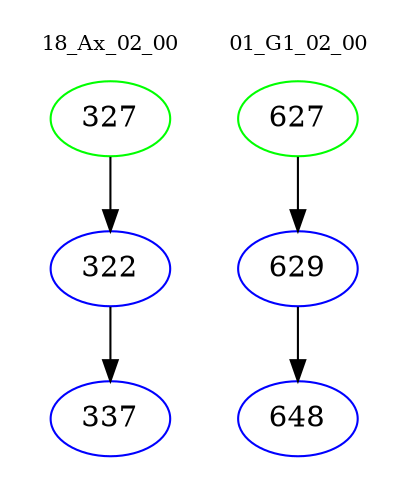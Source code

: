 digraph{
subgraph cluster_0 {
color = white
label = "18_Ax_02_00";
fontsize=10;
T0_327 [label="327", color="green"]
T0_327 -> T0_322 [color="black"]
T0_322 [label="322", color="blue"]
T0_322 -> T0_337 [color="black"]
T0_337 [label="337", color="blue"]
}
subgraph cluster_1 {
color = white
label = "01_G1_02_00";
fontsize=10;
T1_627 [label="627", color="green"]
T1_627 -> T1_629 [color="black"]
T1_629 [label="629", color="blue"]
T1_629 -> T1_648 [color="black"]
T1_648 [label="648", color="blue"]
}
}
